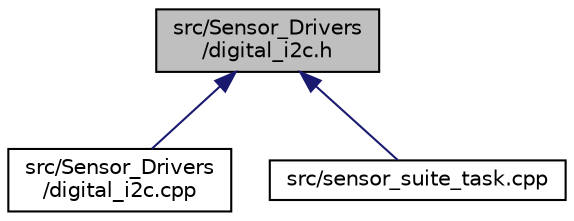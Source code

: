 digraph "src/Sensor_Drivers/digital_i2c.h"
{
 // LATEX_PDF_SIZE
  edge [fontname="Helvetica",fontsize="10",labelfontname="Helvetica",labelfontsize="10"];
  node [fontname="Helvetica",fontsize="10",shape=record];
  Node1 [label="src/Sensor_Drivers\l/digital_i2c.h",height=0.2,width=0.4,color="black", fillcolor="grey75", style="filled", fontcolor="black",tooltip=" "];
  Node1 -> Node2 [dir="back",color="midnightblue",fontsize="10",style="solid",fontname="Helvetica"];
  Node2 [label="src/Sensor_Drivers\l/digital_i2c.cpp",height=0.2,width=0.4,color="black", fillcolor="white", style="filled",URL="$digital__i2c_8cpp.html",tooltip=" "];
  Node1 -> Node3 [dir="back",color="midnightblue",fontsize="10",style="solid",fontname="Helvetica"];
  Node3 [label="src/sensor_suite_task.cpp",height=0.2,width=0.4,color="black", fillcolor="white", style="filled",URL="$sensor__suite__task_8cpp.html",tooltip=" "];
}
